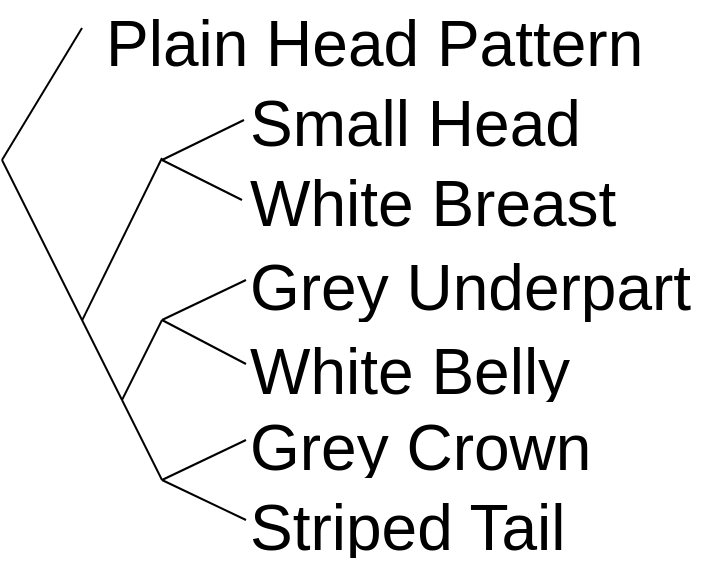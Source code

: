 <mxfile version="21.3.2" type="device">
  <diagram name="Page-1" id="NDewDQXh8GJ2ohnPGecQ">
    <mxGraphModel dx="538" dy="323" grid="1" gridSize="10" guides="1" tooltips="1" connect="1" arrows="1" fold="1" page="1" pageScale="1" pageWidth="400" pageHeight="300" math="0" shadow="0">
      <root>
        <mxCell id="0" />
        <mxCell id="1" parent="0" />
        <mxCell id="YE2acT_Aik6SvZDj6w7w-6" value="" style="endArrow=none;html=1;rounded=0;" parent="1" edge="1">
          <mxGeometry width="50" height="50" relative="1" as="geometry">
            <mxPoint x="40" y="80" as="sourcePoint" />
            <mxPoint x="80" y="160" as="targetPoint" />
          </mxGeometry>
        </mxCell>
        <mxCell id="YE2acT_Aik6SvZDj6w7w-9" value="" style="endArrow=none;html=1;rounded=0;" parent="1" edge="1">
          <mxGeometry width="50" height="50" relative="1" as="geometry">
            <mxPoint x="80" y="160.321" as="sourcePoint" />
            <mxPoint x="120" y="79" as="targetPoint" />
          </mxGeometry>
        </mxCell>
        <mxCell id="YE2acT_Aik6SvZDj6w7w-12" value="" style="endArrow=none;html=1;rounded=0;" parent="1" edge="1">
          <mxGeometry width="50" height="50" relative="1" as="geometry">
            <mxPoint x="120" y="80" as="sourcePoint" />
            <mxPoint x="160" y="100" as="targetPoint" />
          </mxGeometry>
        </mxCell>
        <mxCell id="YE2acT_Aik6SvZDj6w7w-13" value="" style="endArrow=none;html=1;rounded=0;" parent="1" edge="1">
          <mxGeometry width="50" height="50" relative="1" as="geometry">
            <mxPoint x="80" y="160" as="sourcePoint" />
            <mxPoint x="100" y="200" as="targetPoint" />
          </mxGeometry>
        </mxCell>
        <mxCell id="YE2acT_Aik6SvZDj6w7w-15" value="" style="endArrow=none;html=1;rounded=0;" parent="1" edge="1">
          <mxGeometry width="50" height="50" relative="1" as="geometry">
            <mxPoint x="100" y="200" as="sourcePoint" />
            <mxPoint x="120" y="240" as="targetPoint" />
          </mxGeometry>
        </mxCell>
        <mxCell id="YE2acT_Aik6SvZDj6w7w-17" value="" style="endArrow=none;html=1;rounded=0;" parent="1" edge="1">
          <mxGeometry width="50" height="50" relative="1" as="geometry">
            <mxPoint x="120" y="240" as="sourcePoint" />
            <mxPoint x="162" y="220" as="targetPoint" />
          </mxGeometry>
        </mxCell>
        <mxCell id="YE2acT_Aik6SvZDj6w7w-18" value="" style="endArrow=none;html=1;rounded=0;" parent="1" edge="1">
          <mxGeometry width="50" height="50" relative="1" as="geometry">
            <mxPoint x="120" y="240" as="sourcePoint" />
            <mxPoint x="162" y="260" as="targetPoint" />
          </mxGeometry>
        </mxCell>
        <mxCell id="YE2acT_Aik6SvZDj6w7w-19" value="" style="endArrow=none;html=1;rounded=0;" parent="1" edge="1">
          <mxGeometry width="50" height="50" relative="1" as="geometry">
            <mxPoint x="100" y="200" as="sourcePoint" />
            <mxPoint x="120" y="160" as="targetPoint" />
          </mxGeometry>
        </mxCell>
        <mxCell id="YE2acT_Aik6SvZDj6w7w-21" value="" style="endArrow=none;html=1;rounded=0;" parent="1" edge="1">
          <mxGeometry width="50" height="50" relative="1" as="geometry">
            <mxPoint x="120" y="160" as="sourcePoint" />
            <mxPoint x="162" y="140" as="targetPoint" />
          </mxGeometry>
        </mxCell>
        <mxCell id="YE2acT_Aik6SvZDj6w7w-22" value="" style="endArrow=none;html=1;rounded=0;" parent="1" edge="1">
          <mxGeometry width="50" height="50" relative="1" as="geometry">
            <mxPoint x="120" y="160" as="sourcePoint" />
            <mxPoint x="162" y="182" as="targetPoint" />
          </mxGeometry>
        </mxCell>
        <UserObject label="&lt;font style=&quot;font-size: 32px;&quot;&gt;Plain Head Pattern&lt;/font&gt;" placeholders="1" name="Variable" id="YE2acT_Aik6SvZDj6w7w-23">
          <mxCell style="text;html=1;strokeColor=none;fillColor=none;align=left;verticalAlign=middle;whiteSpace=wrap;overflow=hidden;fontSize=24;" parent="1" vertex="1">
            <mxGeometry x="90" width="290" height="40" as="geometry" />
          </mxCell>
        </UserObject>
        <UserObject label="&lt;font style=&quot;font-size: 32px;&quot;&gt;Small Head&amp;nbsp;&lt;/font&gt;" placeholders="1" name="Variable" id="YE2acT_Aik6SvZDj6w7w-24">
          <mxCell style="text;html=1;strokeColor=none;fillColor=none;align=left;verticalAlign=middle;whiteSpace=wrap;overflow=hidden;" parent="1" vertex="1">
            <mxGeometry x="162" y="40" width="238" height="40" as="geometry" />
          </mxCell>
        </UserObject>
        <UserObject label="&lt;font style=&quot;font-size: 32px;&quot;&gt;White Breast&lt;/font&gt;" placeholders="1" name="Variable" id="YE2acT_Aik6SvZDj6w7w-27">
          <mxCell style="text;html=1;strokeColor=none;fillColor=none;align=left;verticalAlign=middle;whiteSpace=wrap;overflow=hidden;" parent="1" vertex="1">
            <mxGeometry x="162" y="80" width="238" height="40" as="geometry" />
          </mxCell>
        </UserObject>
        <UserObject label="&lt;font style=&quot;font-size: 32px;&quot;&gt;Grey Underpart&lt;/font&gt;" placeholders="1" name="Variable" id="YE2acT_Aik6SvZDj6w7w-28">
          <mxCell style="text;html=1;strokeColor=none;fillColor=none;align=left;verticalAlign=middle;whiteSpace=wrap;overflow=hidden;" parent="1" vertex="1">
            <mxGeometry x="162" y="122" width="228" height="40" as="geometry" />
          </mxCell>
        </UserObject>
        <UserObject label="&lt;font style=&quot;font-size: 32px;&quot;&gt;White Belly&lt;/font&gt;" placeholders="1" name="Variable" id="YE2acT_Aik6SvZDj6w7w-29">
          <mxCell style="text;html=1;strokeColor=none;fillColor=none;align=left;verticalAlign=middle;whiteSpace=wrap;overflow=hidden;" parent="1" vertex="1">
            <mxGeometry x="162" y="164" width="238" height="38" as="geometry" />
          </mxCell>
        </UserObject>
        <UserObject label="&lt;font style=&quot;font-size: 32px;&quot;&gt;Grey Crown&lt;/font&gt;" placeholders="1" name="Variable" id="YE2acT_Aik6SvZDj6w7w-30">
          <mxCell style="text;html=1;strokeColor=none;fillColor=none;align=left;verticalAlign=middle;whiteSpace=wrap;overflow=hidden;" parent="1" vertex="1">
            <mxGeometry x="162" y="202" width="178" height="38" as="geometry" />
          </mxCell>
        </UserObject>
        <UserObject label="&lt;font style=&quot;font-size: 32px;&quot;&gt;Striped Tail&lt;/font&gt;" placeholders="1" name="Variable" id="YE2acT_Aik6SvZDj6w7w-31">
          <mxCell style="text;html=1;strokeColor=none;fillColor=none;align=left;verticalAlign=middle;whiteSpace=wrap;overflow=hidden;fontSize=24;" parent="1" vertex="1">
            <mxGeometry x="162" y="242" width="228" height="38" as="geometry" />
          </mxCell>
        </UserObject>
        <mxCell id="jLj9tPryjxdy-ZuIR9js-1" value="" style="endArrow=none;html=1;rounded=0;" parent="1" edge="1">
          <mxGeometry width="50" height="50" relative="1" as="geometry">
            <mxPoint x="40" y="80" as="sourcePoint" />
            <mxPoint x="80" y="14" as="targetPoint" />
          </mxGeometry>
        </mxCell>
        <mxCell id="jLj9tPryjxdy-ZuIR9js-2" value="" style="endArrow=none;html=1;rounded=0;" parent="1" edge="1">
          <mxGeometry width="50" height="50" relative="1" as="geometry">
            <mxPoint x="120" y="80" as="sourcePoint" />
            <mxPoint x="161" y="60" as="targetPoint" />
          </mxGeometry>
        </mxCell>
      </root>
    </mxGraphModel>
  </diagram>
</mxfile>
